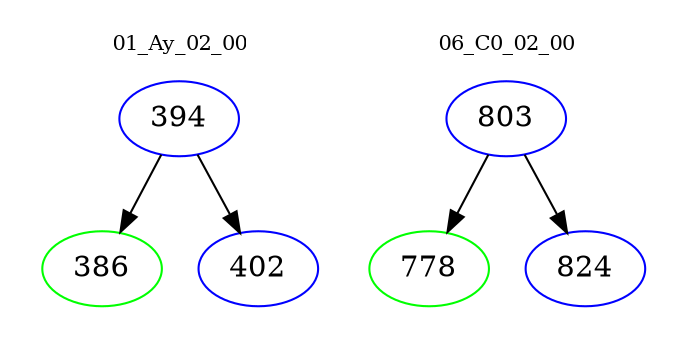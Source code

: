 digraph{
subgraph cluster_0 {
color = white
label = "01_Ay_02_00";
fontsize=10;
T0_394 [label="394", color="blue"]
T0_394 -> T0_386 [color="black"]
T0_386 [label="386", color="green"]
T0_394 -> T0_402 [color="black"]
T0_402 [label="402", color="blue"]
}
subgraph cluster_1 {
color = white
label = "06_C0_02_00";
fontsize=10;
T1_803 [label="803", color="blue"]
T1_803 -> T1_778 [color="black"]
T1_778 [label="778", color="green"]
T1_803 -> T1_824 [color="black"]
T1_824 [label="824", color="blue"]
}
}
